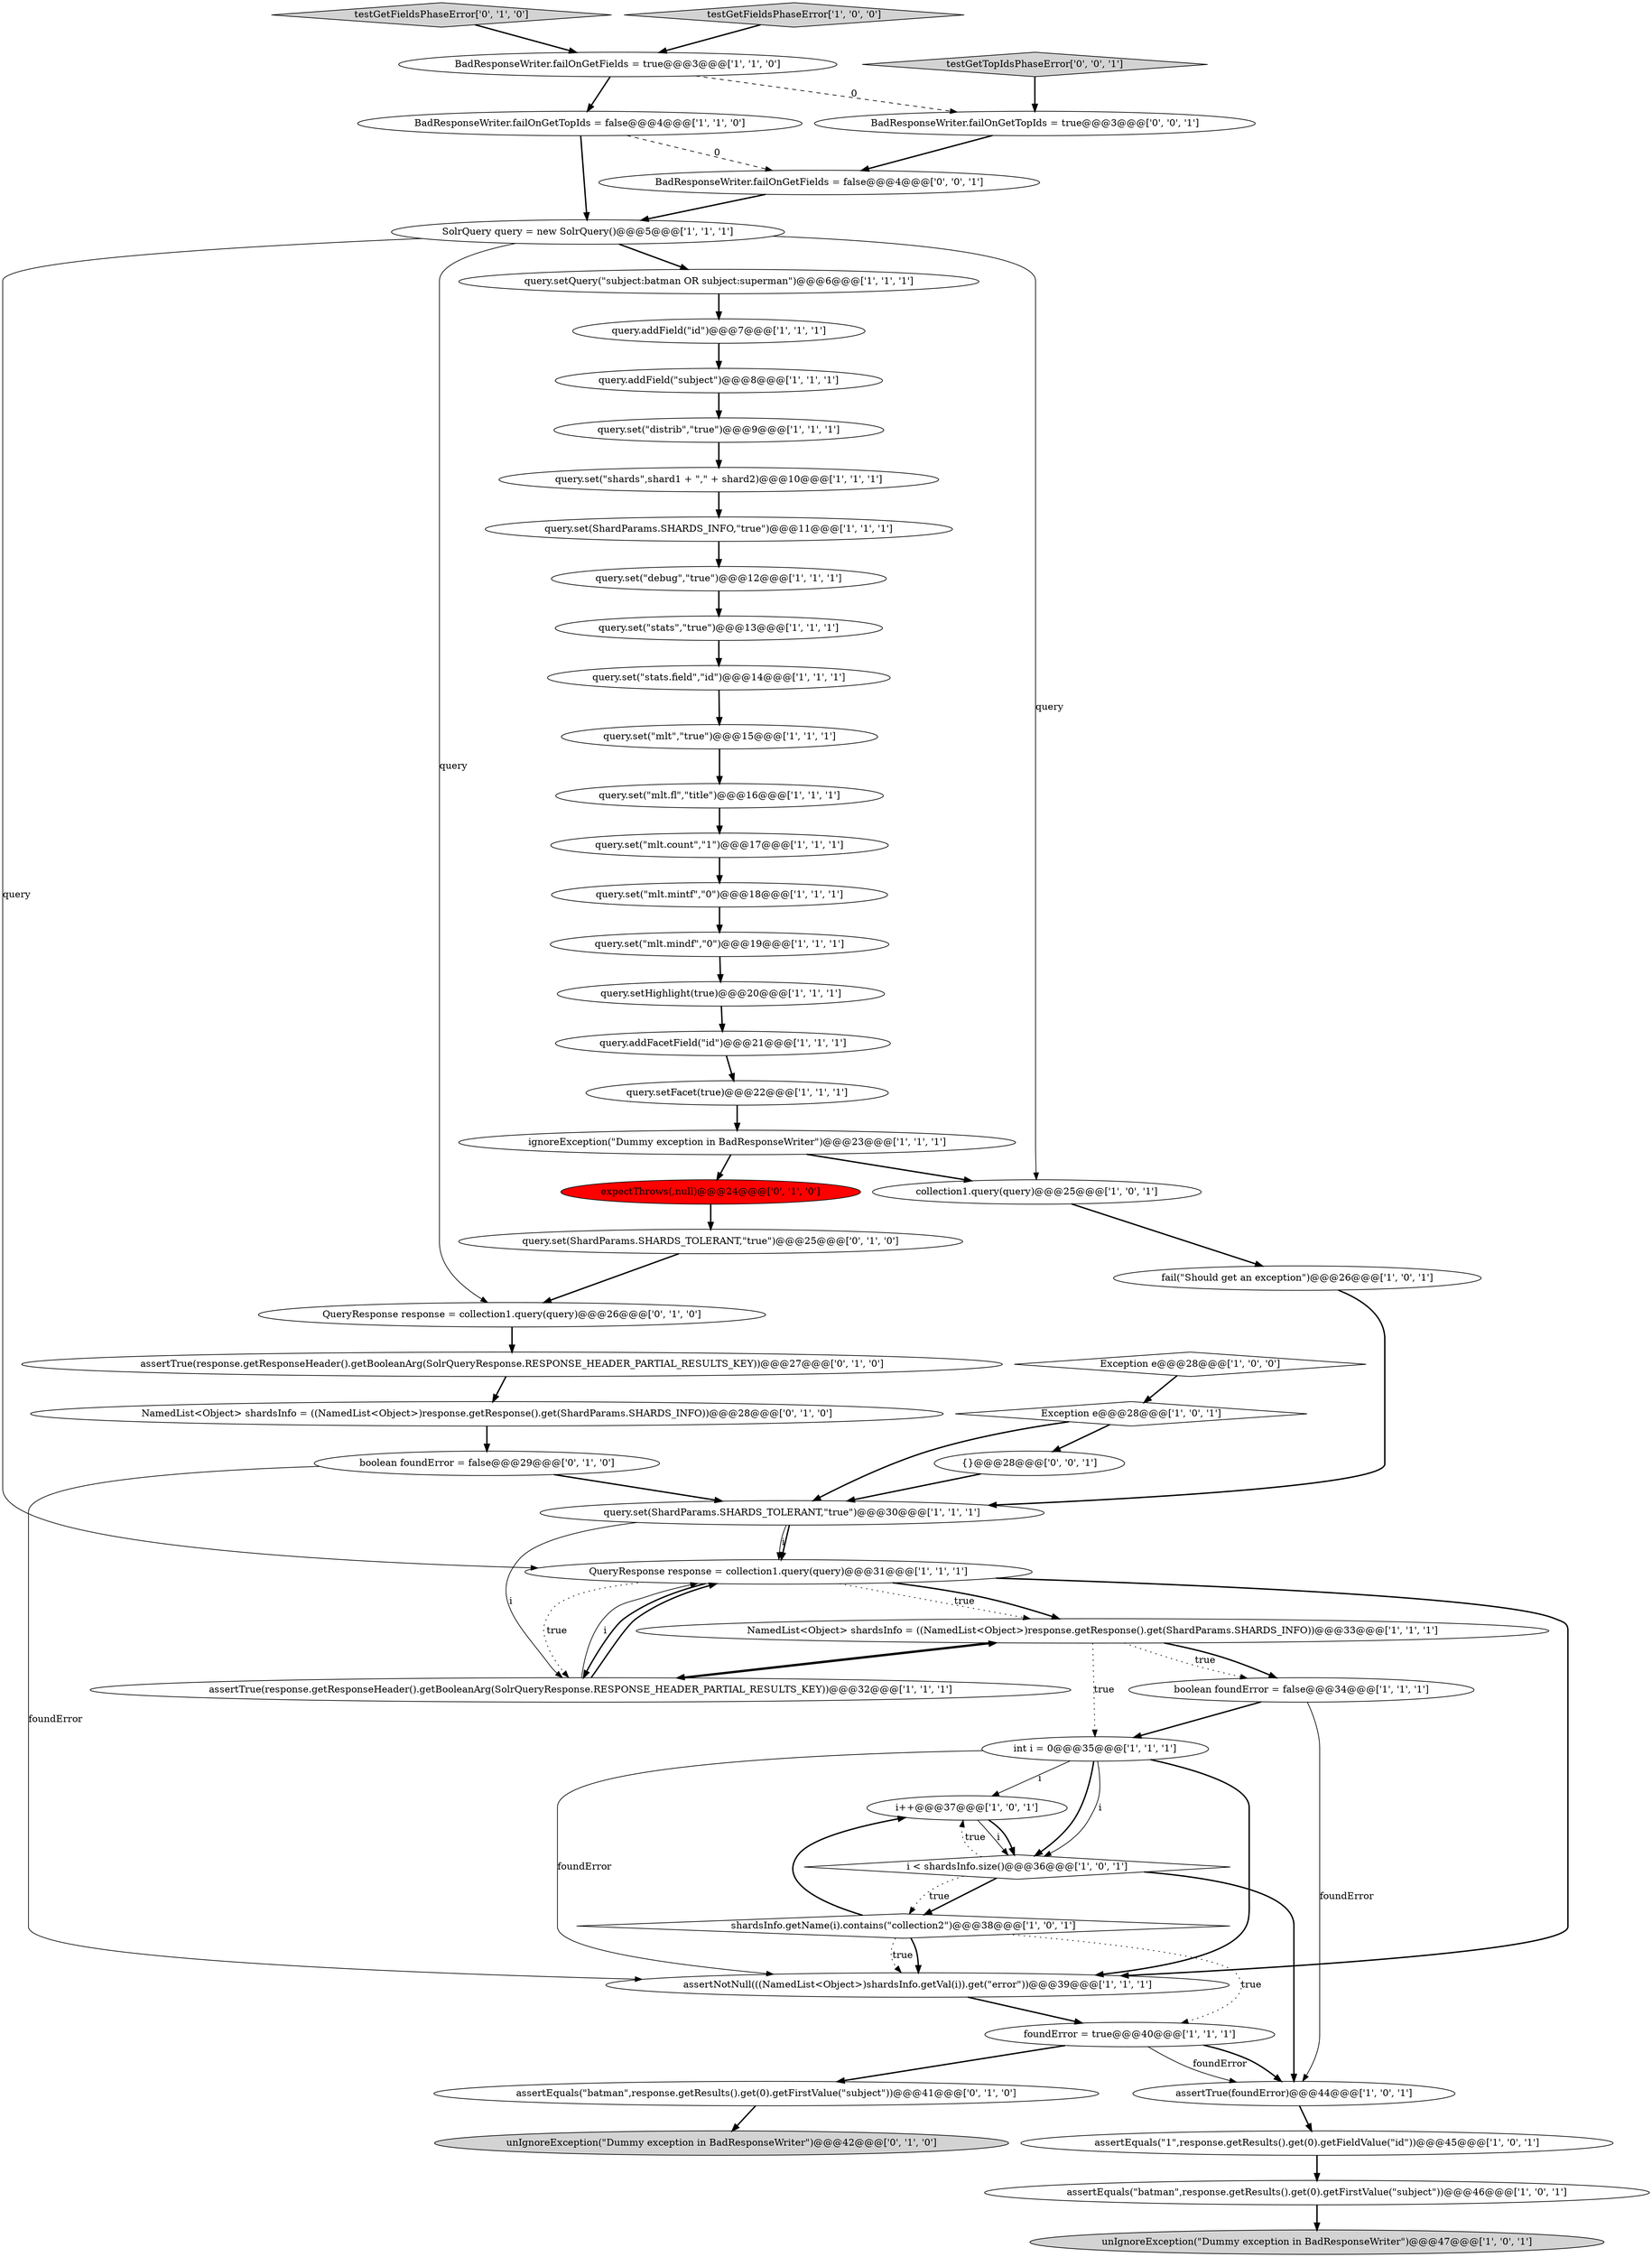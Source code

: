 digraph {
42 [style = filled, label = "testGetFieldsPhaseError['0', '1', '0']", fillcolor = lightgray, shape = diamond image = "AAA0AAABBB2BBB"];
51 [style = filled, label = "BadResponseWriter.failOnGetFields = false@@@4@@@['0', '0', '1']", fillcolor = white, shape = ellipse image = "AAA0AAABBB3BBB"];
36 [style = filled, label = "i++@@@37@@@['1', '0', '1']", fillcolor = white, shape = ellipse image = "AAA0AAABBB1BBB"];
0 [style = filled, label = "query.setQuery(\"subject:batman OR subject:superman\")@@@6@@@['1', '1', '1']", fillcolor = white, shape = ellipse image = "AAA0AAABBB1BBB"];
32 [style = filled, label = "query.set(\"mlt.count\",\"1\")@@@17@@@['1', '1', '1']", fillcolor = white, shape = ellipse image = "AAA0AAABBB1BBB"];
34 [style = filled, label = "unIgnoreException(\"Dummy exception in BadResponseWriter\")@@@47@@@['1', '0', '1']", fillcolor = lightgray, shape = ellipse image = "AAA0AAABBB1BBB"];
43 [style = filled, label = "assertEquals(\"batman\",response.getResults().get(0).getFirstValue(\"subject\"))@@@41@@@['0', '1', '0']", fillcolor = white, shape = ellipse image = "AAA0AAABBB2BBB"];
48 [style = filled, label = "QueryResponse response = collection1.query(query)@@@26@@@['0', '1', '0']", fillcolor = white, shape = ellipse image = "AAA0AAABBB2BBB"];
49 [style = filled, label = "assertTrue(response.getResponseHeader().getBooleanArg(SolrQueryResponse.RESPONSE_HEADER_PARTIAL_RESULTS_KEY))@@@27@@@['0', '1', '0']", fillcolor = white, shape = ellipse image = "AAA0AAABBB2BBB"];
53 [style = filled, label = "BadResponseWriter.failOnGetTopIds = true@@@3@@@['0', '0', '1']", fillcolor = white, shape = ellipse image = "AAA0AAABBB3BBB"];
3 [style = filled, label = "QueryResponse response = collection1.query(query)@@@31@@@['1', '1', '1']", fillcolor = white, shape = ellipse image = "AAA0AAABBB1BBB"];
1 [style = filled, label = "BadResponseWriter.failOnGetTopIds = false@@@4@@@['1', '1', '0']", fillcolor = white, shape = ellipse image = "AAA0AAABBB1BBB"];
38 [style = filled, label = "query.setFacet(true)@@@22@@@['1', '1', '1']", fillcolor = white, shape = ellipse image = "AAA0AAABBB1BBB"];
47 [style = filled, label = "expectThrows(,null)@@@24@@@['0', '1', '0']", fillcolor = red, shape = ellipse image = "AAA1AAABBB2BBB"];
16 [style = filled, label = "ignoreException(\"Dummy exception in BadResponseWriter\")@@@23@@@['1', '1', '1']", fillcolor = white, shape = ellipse image = "AAA0AAABBB1BBB"];
20 [style = filled, label = "query.setHighlight(true)@@@20@@@['1', '1', '1']", fillcolor = white, shape = ellipse image = "AAA0AAABBB1BBB"];
28 [style = filled, label = "fail(\"Should get an exception\")@@@26@@@['1', '0', '1']", fillcolor = white, shape = ellipse image = "AAA0AAABBB1BBB"];
8 [style = filled, label = "assertNotNull(((NamedList<Object>)shardsInfo.getVal(i)).get(\"error\"))@@@39@@@['1', '1', '1']", fillcolor = white, shape = ellipse image = "AAA0AAABBB1BBB"];
9 [style = filled, label = "testGetFieldsPhaseError['1', '0', '0']", fillcolor = lightgray, shape = diamond image = "AAA0AAABBB1BBB"];
14 [style = filled, label = "NamedList<Object> shardsInfo = ((NamedList<Object>)response.getResponse().get(ShardParams.SHARDS_INFO))@@@33@@@['1', '1', '1']", fillcolor = white, shape = ellipse image = "AAA0AAABBB1BBB"];
30 [style = filled, label = "query.set(\"mlt.mindf\",\"0\")@@@19@@@['1', '1', '1']", fillcolor = white, shape = ellipse image = "AAA0AAABBB1BBB"];
15 [style = filled, label = "assertTrue(foundError)@@@44@@@['1', '0', '1']", fillcolor = white, shape = ellipse image = "AAA0AAABBB1BBB"];
13 [style = filled, label = "assertEquals(\"1\",response.getResults().get(0).getFieldValue(\"id\"))@@@45@@@['1', '0', '1']", fillcolor = white, shape = ellipse image = "AAA0AAABBB1BBB"];
12 [style = filled, label = "SolrQuery query = new SolrQuery()@@@5@@@['1', '1', '1']", fillcolor = white, shape = ellipse image = "AAA0AAABBB1BBB"];
24 [style = filled, label = "foundError = true@@@40@@@['1', '1', '1']", fillcolor = white, shape = ellipse image = "AAA0AAABBB1BBB"];
19 [style = filled, label = "boolean foundError = false@@@34@@@['1', '1', '1']", fillcolor = white, shape = ellipse image = "AAA0AAABBB1BBB"];
33 [style = filled, label = "query.set(ShardParams.SHARDS_INFO,\"true\")@@@11@@@['1', '1', '1']", fillcolor = white, shape = ellipse image = "AAA0AAABBB1BBB"];
18 [style = filled, label = "Exception e@@@28@@@['1', '0', '0']", fillcolor = white, shape = diamond image = "AAA0AAABBB1BBB"];
5 [style = filled, label = "query.addFacetField(\"id\")@@@21@@@['1', '1', '1']", fillcolor = white, shape = ellipse image = "AAA0AAABBB1BBB"];
40 [style = filled, label = "query.set(\"stats.field\",\"id\")@@@14@@@['1', '1', '1']", fillcolor = white, shape = ellipse image = "AAA0AAABBB1BBB"];
39 [style = filled, label = "Exception e@@@28@@@['1', '0', '1']", fillcolor = white, shape = diamond image = "AAA0AAABBB1BBB"];
7 [style = filled, label = "shardsInfo.getName(i).contains(\"collection2\")@@@38@@@['1', '0', '1']", fillcolor = white, shape = diamond image = "AAA0AAABBB1BBB"];
2 [style = filled, label = "query.addField(\"subject\")@@@8@@@['1', '1', '1']", fillcolor = white, shape = ellipse image = "AAA0AAABBB1BBB"];
11 [style = filled, label = "query.set(ShardParams.SHARDS_TOLERANT,\"true\")@@@30@@@['1', '1', '1']", fillcolor = white, shape = ellipse image = "AAA0AAABBB1BBB"];
29 [style = filled, label = "query.set(\"mlt.fl\",\"title\")@@@16@@@['1', '1', '1']", fillcolor = white, shape = ellipse image = "AAA0AAABBB1BBB"];
35 [style = filled, label = "query.set(\"distrib\",\"true\")@@@9@@@['1', '1', '1']", fillcolor = white, shape = ellipse image = "AAA0AAABBB1BBB"];
41 [style = filled, label = "NamedList<Object> shardsInfo = ((NamedList<Object>)response.getResponse().get(ShardParams.SHARDS_INFO))@@@28@@@['0', '1', '0']", fillcolor = white, shape = ellipse image = "AAA0AAABBB2BBB"];
50 [style = filled, label = "testGetTopIdsPhaseError['0', '0', '1']", fillcolor = lightgray, shape = diamond image = "AAA0AAABBB3BBB"];
26 [style = filled, label = "int i = 0@@@35@@@['1', '1', '1']", fillcolor = white, shape = ellipse image = "AAA0AAABBB1BBB"];
37 [style = filled, label = "query.set(\"shards\",shard1 + \",\" + shard2)@@@10@@@['1', '1', '1']", fillcolor = white, shape = ellipse image = "AAA0AAABBB1BBB"];
52 [style = filled, label = "{}@@@28@@@['0', '0', '1']", fillcolor = white, shape = ellipse image = "AAA0AAABBB3BBB"];
23 [style = filled, label = "query.set(\"debug\",\"true\")@@@12@@@['1', '1', '1']", fillcolor = white, shape = ellipse image = "AAA0AAABBB1BBB"];
17 [style = filled, label = "query.addField(\"id\")@@@7@@@['1', '1', '1']", fillcolor = white, shape = ellipse image = "AAA0AAABBB1BBB"];
27 [style = filled, label = "collection1.query(query)@@@25@@@['1', '0', '1']", fillcolor = white, shape = ellipse image = "AAA0AAABBB1BBB"];
31 [style = filled, label = "assertEquals(\"batman\",response.getResults().get(0).getFirstValue(\"subject\"))@@@46@@@['1', '0', '1']", fillcolor = white, shape = ellipse image = "AAA0AAABBB1BBB"];
21 [style = filled, label = "query.set(\"mlt.mintf\",\"0\")@@@18@@@['1', '1', '1']", fillcolor = white, shape = ellipse image = "AAA0AAABBB1BBB"];
44 [style = filled, label = "boolean foundError = false@@@29@@@['0', '1', '0']", fillcolor = white, shape = ellipse image = "AAA0AAABBB2BBB"];
46 [style = filled, label = "query.set(ShardParams.SHARDS_TOLERANT,\"true\")@@@25@@@['0', '1', '0']", fillcolor = white, shape = ellipse image = "AAA0AAABBB2BBB"];
25 [style = filled, label = "BadResponseWriter.failOnGetFields = true@@@3@@@['1', '1', '0']", fillcolor = white, shape = ellipse image = "AAA0AAABBB1BBB"];
6 [style = filled, label = "assertTrue(response.getResponseHeader().getBooleanArg(SolrQueryResponse.RESPONSE_HEADER_PARTIAL_RESULTS_KEY))@@@32@@@['1', '1', '1']", fillcolor = white, shape = ellipse image = "AAA0AAABBB1BBB"];
22 [style = filled, label = "query.set(\"stats\",\"true\")@@@13@@@['1', '1', '1']", fillcolor = white, shape = ellipse image = "AAA0AAABBB1BBB"];
10 [style = filled, label = "i < shardsInfo.size()@@@36@@@['1', '0', '1']", fillcolor = white, shape = diamond image = "AAA0AAABBB1BBB"];
4 [style = filled, label = "query.set(\"mlt\",\"true\")@@@15@@@['1', '1', '1']", fillcolor = white, shape = ellipse image = "AAA0AAABBB1BBB"];
45 [style = filled, label = "unIgnoreException(\"Dummy exception in BadResponseWriter\")@@@42@@@['0', '1', '0']", fillcolor = lightgray, shape = ellipse image = "AAA0AAABBB2BBB"];
40->4 [style = bold, label=""];
2->35 [style = bold, label=""];
6->3 [style = bold, label=""];
25->1 [style = bold, label=""];
14->19 [style = dotted, label="true"];
26->10 [style = bold, label=""];
26->36 [style = solid, label="i"];
30->20 [style = bold, label=""];
14->26 [style = dotted, label="true"];
19->15 [style = solid, label="foundError"];
27->28 [style = bold, label=""];
12->3 [style = solid, label="query"];
21->30 [style = bold, label=""];
24->43 [style = bold, label=""];
3->6 [style = dotted, label="true"];
7->8 [style = bold, label=""];
46->48 [style = bold, label=""];
5->38 [style = bold, label=""];
11->6 [style = solid, label="i"];
23->22 [style = bold, label=""];
35->37 [style = bold, label=""];
1->12 [style = bold, label=""];
24->15 [style = solid, label="foundError"];
13->31 [style = bold, label=""];
37->33 [style = bold, label=""];
36->10 [style = solid, label="i"];
15->13 [style = bold, label=""];
48->49 [style = bold, label=""];
0->17 [style = bold, label=""];
11->3 [style = solid, label="i"];
10->7 [style = bold, label=""];
43->45 [style = bold, label=""];
33->23 [style = bold, label=""];
39->52 [style = bold, label=""];
17->2 [style = bold, label=""];
19->26 [style = bold, label=""];
29->32 [style = bold, label=""];
49->41 [style = bold, label=""];
7->8 [style = dotted, label="true"];
14->6 [style = bold, label=""];
8->24 [style = bold, label=""];
16->27 [style = bold, label=""];
42->25 [style = bold, label=""];
51->12 [style = bold, label=""];
38->16 [style = bold, label=""];
25->53 [style = dashed, label="0"];
3->6 [style = bold, label=""];
14->19 [style = bold, label=""];
1->51 [style = dashed, label="0"];
26->8 [style = bold, label=""];
4->29 [style = bold, label=""];
31->34 [style = bold, label=""];
3->14 [style = dotted, label="true"];
18->39 [style = bold, label=""];
11->3 [style = bold, label=""];
3->8 [style = bold, label=""];
26->10 [style = solid, label="i"];
6->3 [style = solid, label="i"];
7->36 [style = bold, label=""];
12->27 [style = solid, label="query"];
22->40 [style = bold, label=""];
36->10 [style = bold, label=""];
24->15 [style = bold, label=""];
52->11 [style = bold, label=""];
44->8 [style = solid, label="foundError"];
12->48 [style = solid, label="query"];
32->21 [style = bold, label=""];
10->15 [style = bold, label=""];
53->51 [style = bold, label=""];
16->47 [style = bold, label=""];
26->8 [style = solid, label="foundError"];
28->11 [style = bold, label=""];
3->14 [style = bold, label=""];
47->46 [style = bold, label=""];
39->11 [style = bold, label=""];
12->0 [style = bold, label=""];
7->24 [style = dotted, label="true"];
20->5 [style = bold, label=""];
6->14 [style = bold, label=""];
10->36 [style = dotted, label="true"];
9->25 [style = bold, label=""];
44->11 [style = bold, label=""];
41->44 [style = bold, label=""];
50->53 [style = bold, label=""];
10->7 [style = dotted, label="true"];
}

